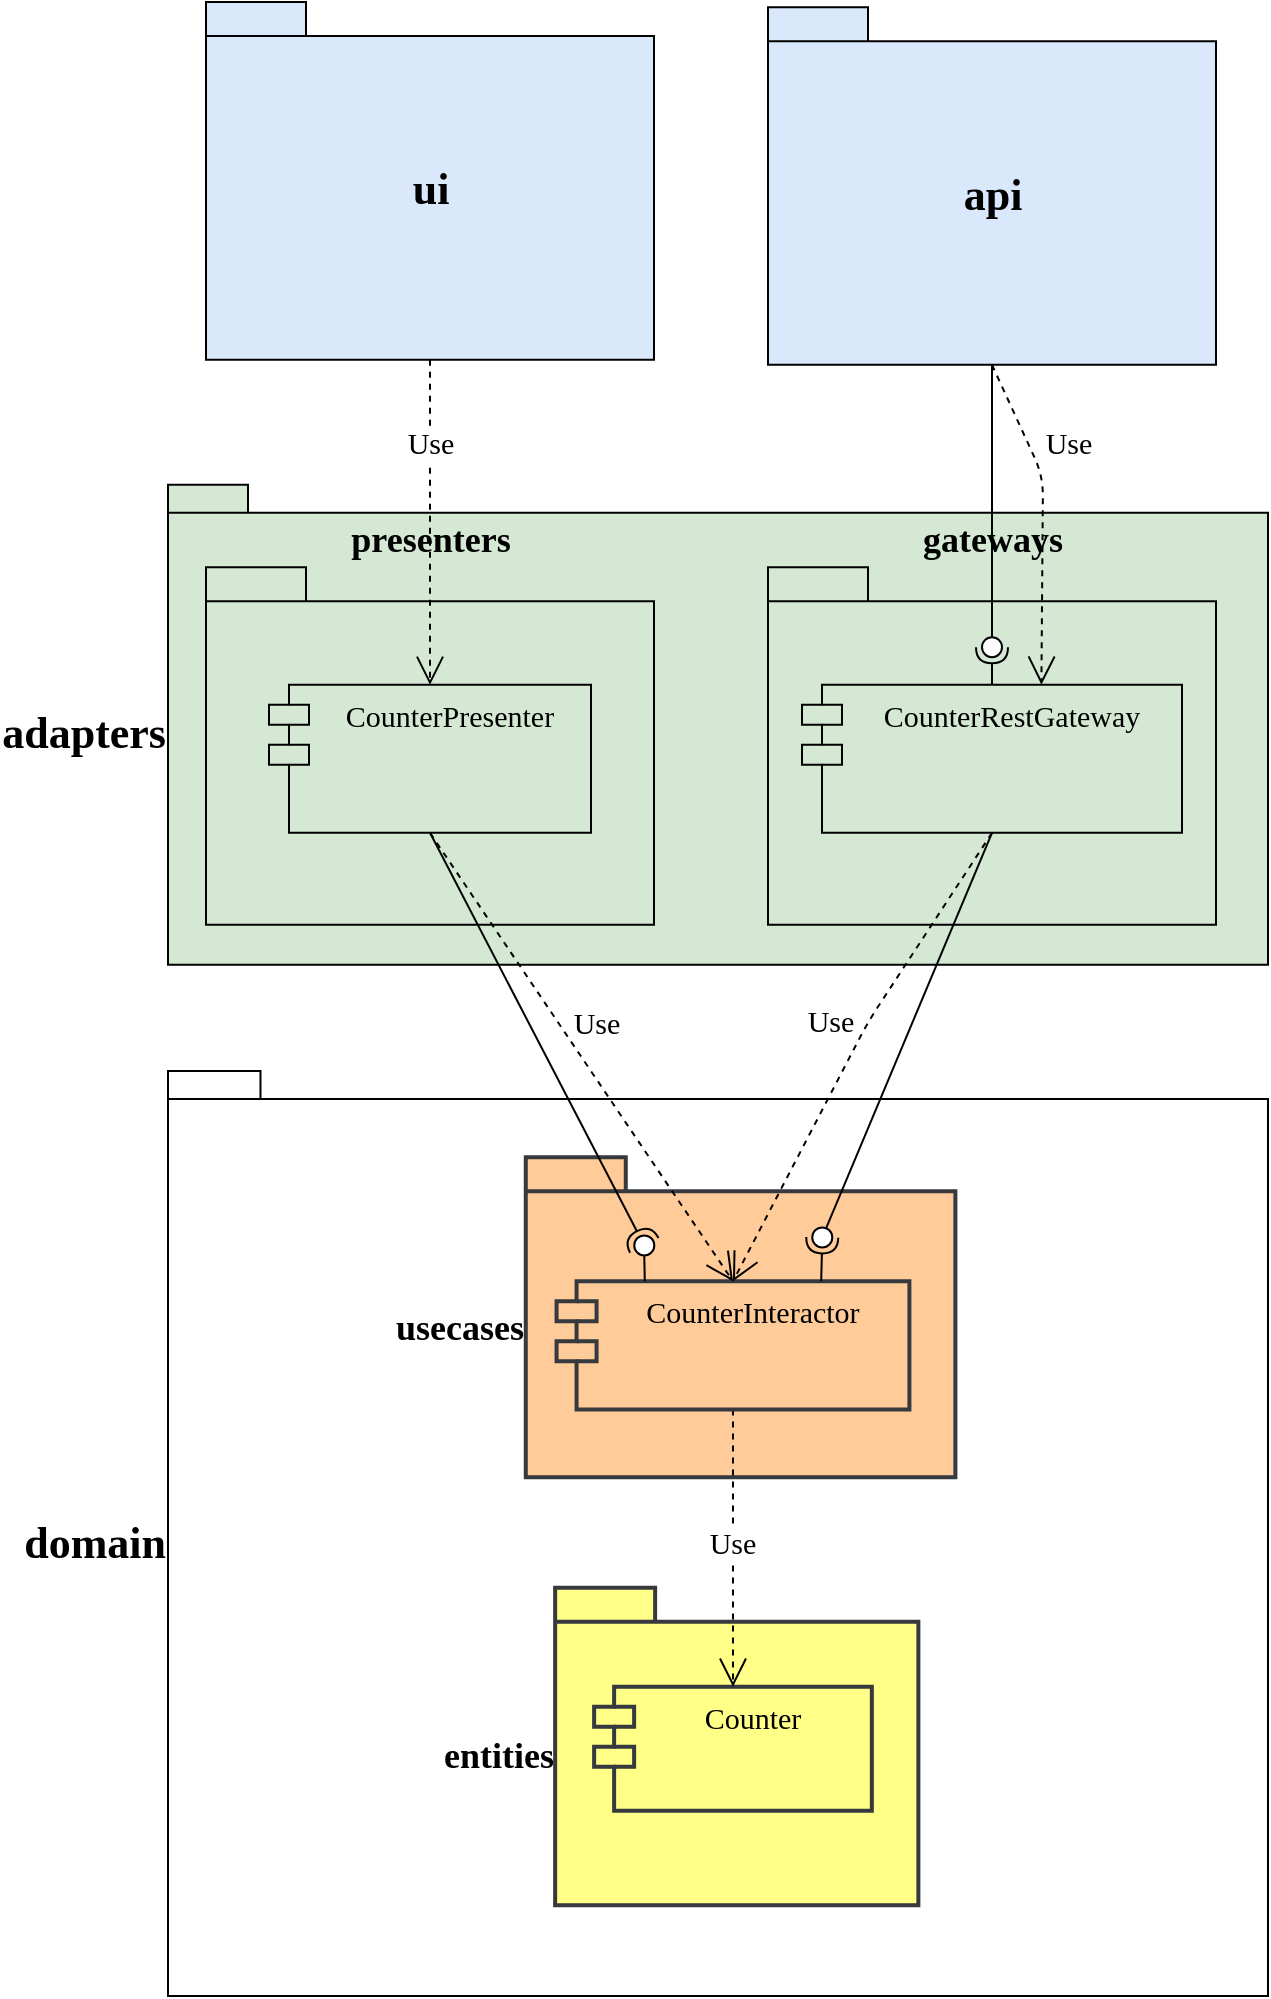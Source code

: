 <mxfile version="12.9.13" type="device"><diagram name="Page-1" id="b5b7bab2-c9e2-2cf4-8b2a-24fd1a2a6d21"><mxGraphModel dx="3709" dy="1265" grid="1" gridSize="10" guides="1" tooltips="1" connect="1" arrows="1" fold="1" page="1" pageScale="1" pageWidth="827" pageHeight="1169" background="#ffffff" math="0" shadow="0"><root><mxCell id="0"/><mxCell id="1" parent="0"/><mxCell id="uqNvV1NqiqEo9hl_J7HC-81" value="" style="group;strokeColor=none;" parent="1" vertex="1" connectable="0"><mxGeometry x="-1540" y="1104.54" width="550" height="462.46" as="geometry"/></mxCell><mxCell id="uqNvV1NqiqEo9hl_J7HC-1" value="&lt;font style=&quot;font-size: 22px&quot;&gt;domain&lt;/font&gt;" style="shape=folder;fontStyle=1;spacingTop=10;tabWidth=40;tabHeight=14;tabPosition=left;html=1;fontSize=15;labelPosition=left;verticalLabelPosition=middle;align=right;verticalAlign=middle;fontFamily=Verdana;" parent="uqNvV1NqiqEo9hl_J7HC-81" vertex="1"><mxGeometry width="550" height="462.46" as="geometry"/></mxCell><mxCell id="uqNvV1NqiqEo9hl_J7HC-6" value="" style="group;fontSize=13;labelPosition=left;verticalLabelPosition=middle;align=right;verticalAlign=middle;fillColor=none;strokeColor=none;strokeWidth=2;" parent="uqNvV1NqiqEo9hl_J7HC-81" vertex="1" connectable="0"><mxGeometry x="139.77" y="246.71" width="285.443" height="182.06" as="geometry"/></mxCell><mxCell id="6e0c8c40b5770093-50" value="&lt;font style=&quot;font-size: 18px&quot;&gt;entities&lt;/font&gt;" style="shape=folder;fontStyle=1;spacingTop=10;tabWidth=50;tabHeight=17;tabPosition=left;html=1;rounded=0;shadow=0;comic=0;labelBackgroundColor=none;strokeWidth=2;fontFamily=Verdana;fontSize=10;align=right;labelPosition=left;verticalLabelPosition=middle;verticalAlign=middle;fillColor=#ffff88;strokeColor=#36393d;" parent="uqNvV1NqiqEo9hl_J7HC-6" vertex="1"><mxGeometry x="53.796" y="11.67" width="181.623" height="158.72" as="geometry"/></mxCell><mxCell id="uqNvV1NqiqEo9hl_J7HC-27" value="Counter" style="shape=module;align=left;spacingLeft=20;align=center;verticalAlign=top;fontFamily=Verdana;fontSize=15;fillColor=#ffff88;strokeColor=#36393d;strokeWidth=2;" parent="uqNvV1NqiqEo9hl_J7HC-6" vertex="1"><mxGeometry x="73.297" y="61.093" width="138.853" height="62.025" as="geometry"/></mxCell><mxCell id="6e0c8c40b5770093-49" value="&lt;font style=&quot;font-size: 18px&quot;&gt;usecases&lt;/font&gt;" style="shape=folder;fontStyle=1;spacingTop=10;tabWidth=50;tabHeight=17;tabPosition=left;html=1;rounded=0;shadow=0;comic=0;labelBackgroundColor=none;strokeWidth=2;fontFamily=Verdana;fontSize=12;align=right;labelPosition=left;verticalLabelPosition=middle;verticalAlign=middle;fillColor=#ffcc99;strokeColor=#36393d;" parent="uqNvV1NqiqEo9hl_J7HC-81" vertex="1"><mxGeometry x="178.885" y="43.124" width="214.811" height="159.996" as="geometry"/></mxCell><mxCell id="uqNvV1NqiqEo9hl_J7HC-5" value="Use" style="endArrow=open;endSize=12;dashed=1;html=1;fontFamily=Verdana;fontSize=15;exitX=0.5;exitY=1;exitDx=0;exitDy=0;entryX=0.5;entryY=0;entryDx=0;entryDy=0;" parent="uqNvV1NqiqEo9hl_J7HC-81" source="uqNvV1NqiqEo9hl_J7HC-32" target="uqNvV1NqiqEo9hl_J7HC-27" edge="1"><mxGeometry x="-0.044" width="160" relative="1" as="geometry"><mxPoint x="220.724" y="147.844" as="sourcePoint"/><mxPoint x="363.735" y="147.407" as="targetPoint"/><mxPoint as="offset"/></mxGeometry></mxCell><mxCell id="uqNvV1NqiqEo9hl_J7HC-32" value="CounterInteractor" style="shape=module;align=left;spacingLeft=20;align=center;verticalAlign=top;fontFamily=Verdana;fontSize=15;fillColor=#ffcc99;strokeColor=#36393d;strokeWidth=2;" parent="uqNvV1NqiqEo9hl_J7HC-81" vertex="1"><mxGeometry x="194.285" y="105.12" width="176.415" height="64.141" as="geometry"/></mxCell><mxCell id="uqNvV1NqiqEo9hl_J7HC-36" value="" style="rounded=0;orthogonalLoop=1;jettySize=auto;html=1;endArrow=halfCircle;endFill=0;entryX=0.5;entryY=0.5;entryDx=0;entryDy=0;endSize=6;strokeWidth=1;fontFamily=Verdana;fontSize=15;exitX=0.75;exitY=0;exitDx=0;exitDy=0;" parent="uqNvV1NqiqEo9hl_J7HC-81" source="uqNvV1NqiqEo9hl_J7HC-32" target="uqNvV1NqiqEo9hl_J7HC-37" edge="1"><mxGeometry relative="1" as="geometry"><mxPoint x="260.7" y="339.598" as="sourcePoint"/></mxGeometry></mxCell><mxCell id="uqNvV1NqiqEo9hl_J7HC-37" value="" style="ellipse;whiteSpace=wrap;html=1;fontFamily=Helvetica;fontSize=12;fontColor=#000000;align=center;strokeColor=#000000;fillColor=#ffffff;points=[];aspect=fixed;resizable=0;" parent="uqNvV1NqiqEo9hl_J7HC-81" vertex="1"><mxGeometry x="322.143" y="78.155" width="10" height="10" as="geometry"/></mxCell><mxCell id="uqNvV1NqiqEo9hl_J7HC-123" value="" style="rounded=0;orthogonalLoop=1;jettySize=auto;html=1;endArrow=none;endFill=0;fontFamily=Verdana;fontSize=12;exitX=0.25;exitY=0;exitDx=0;exitDy=0;" parent="uqNvV1NqiqEo9hl_J7HC-81" source="uqNvV1NqiqEo9hl_J7HC-32" target="uqNvV1NqiqEo9hl_J7HC-125" edge="1"><mxGeometry relative="1" as="geometry"><mxPoint x="235.604" y="105.12" as="sourcePoint"/></mxGeometry></mxCell><mxCell id="uqNvV1NqiqEo9hl_J7HC-125" value="" style="ellipse;whiteSpace=wrap;html=1;fontFamily=Helvetica;fontSize=12;fontColor=#000000;align=center;strokeColor=#000000;fillColor=#ffffff;points=[];aspect=fixed;resizable=0;" parent="uqNvV1NqiqEo9hl_J7HC-81" vertex="1"><mxGeometry x="233.142" y="82.16" width="10" height="10" as="geometry"/></mxCell><mxCell id="uqNvV1NqiqEo9hl_J7HC-12" value="&lt;font style=&quot;font-size: 22px&quot;&gt;adapters&lt;/font&gt;" style="shape=folder;fontStyle=1;spacingTop=10;tabWidth=40;tabHeight=14;tabPosition=left;html=1;fontSize=15;labelPosition=left;verticalLabelPosition=middle;align=right;verticalAlign=middle;fontFamily=Verdana;fillColor=#d5e8d4;strokeColor=#000000;" parent="1" vertex="1"><mxGeometry x="-1540" y="811.41" width="550" height="240" as="geometry"/></mxCell><mxCell id="uqNvV1NqiqEo9hl_J7HC-13" value="&lt;font style=&quot;font-size: 18px&quot;&gt;presenters&lt;/font&gt;" style="shape=folder;fontStyle=1;spacingTop=10;tabWidth=50;tabHeight=17;tabPosition=left;html=1;rounded=0;shadow=0;comic=0;labelBackgroundColor=none;strokeWidth=1;fontFamily=Verdana;fontSize=10;align=center;labelPosition=center;verticalLabelPosition=top;verticalAlign=bottom;fillColor=#d5e8d4;strokeColor=#000000;" parent="1" vertex="1"><mxGeometry x="-1521" y="852.59" width="224" height="178.82" as="geometry"/></mxCell><mxCell id="uqNvV1NqiqEo9hl_J7HC-15" value="" style="group;fillColor=#d5e8d4;strokeColor=none;" parent="1" vertex="1" connectable="0"><mxGeometry x="-1240" y="852.59" width="224" height="178.82" as="geometry"/></mxCell><mxCell id="uqNvV1NqiqEo9hl_J7HC-16" value="&lt;font style=&quot;font-size: 18px&quot;&gt;gateways&lt;/font&gt;" style="shape=folder;fontStyle=1;spacingTop=10;tabWidth=50;tabHeight=17;tabPosition=left;html=1;rounded=0;shadow=0;comic=0;labelBackgroundColor=none;strokeWidth=1;fontFamily=Verdana;fontSize=10;align=center;labelPosition=center;verticalLabelPosition=top;verticalAlign=bottom;fillColor=#d5e8d4;strokeColor=#000000;" parent="uqNvV1NqiqEo9hl_J7HC-15" vertex="1"><mxGeometry width="224.0" height="178.82" as="geometry"/></mxCell><mxCell id="uqNvV1NqiqEo9hl_J7HC-23" value="CounterRestGateway" style="shape=module;align=left;spacingLeft=20;align=center;verticalAlign=top;fontFamily=Verdana;fontSize=15;fillColor=#d5e8d4;strokeColor=#000000;" parent="uqNvV1NqiqEo9hl_J7HC-15" vertex="1"><mxGeometry x="17" y="58.82" width="190" height="74" as="geometry"/></mxCell><mxCell id="uqNvV1NqiqEo9hl_J7HC-72" value="" style="ellipse;whiteSpace=wrap;html=1;fontFamily=Helvetica;fontSize=12;fontColor=#000000;align=center;strokeColor=#000000;fillColor=#ffffff;points=[];aspect=fixed;resizable=0;" parent="uqNvV1NqiqEo9hl_J7HC-15" vertex="1"><mxGeometry x="107" y="35" width="10" height="10" as="geometry"/></mxCell><mxCell id="uqNvV1NqiqEo9hl_J7HC-71" value="" style="rounded=0;orthogonalLoop=1;jettySize=auto;html=1;endArrow=halfCircle;endFill=0;entryX=0.5;entryY=0.5;entryDx=0;entryDy=0;endSize=6;strokeWidth=1;fontFamily=Verdana;fontSize=15;exitX=0.5;exitY=0;exitDx=0;exitDy=0;" parent="uqNvV1NqiqEo9hl_J7HC-15" source="uqNvV1NqiqEo9hl_J7HC-23" target="uqNvV1NqiqEo9hl_J7HC-72" edge="1"><mxGeometry relative="1" as="geometry"><mxPoint x="340" y="-25" as="sourcePoint"/></mxGeometry></mxCell><mxCell id="uqNvV1NqiqEo9hl_J7HC-22" value="CounterPresenter" style="shape=module;align=left;spacingLeft=20;align=center;verticalAlign=top;fontFamily=Verdana;fontSize=15;fillColor=#d5e8d4;strokeColor=#000000;" parent="1" vertex="1"><mxGeometry x="-1489.5" y="911.41" width="161" height="74" as="geometry"/></mxCell><mxCell id="uqNvV1NqiqEo9hl_J7HC-43" value="&lt;font style=&quot;font-size: 22px&quot;&gt;ui&lt;/font&gt;" style="shape=folder;fontStyle=1;spacingTop=10;tabWidth=50;tabHeight=17;tabPosition=left;html=1;rounded=0;shadow=0;comic=0;labelBackgroundColor=none;strokeWidth=1;fontFamily=Verdana;fontSize=18;align=center;labelPosition=center;verticalLabelPosition=middle;verticalAlign=middle;fillColor=#dae8fc;strokeColor=#000000;" parent="1" vertex="1"><mxGeometry x="-1521" y="570" width="224" height="178.82" as="geometry"/></mxCell><mxCell id="uqNvV1NqiqEo9hl_J7HC-68" value="Use" style="endArrow=open;endSize=12;dashed=1;html=1;fontFamily=Verdana;fontSize=15;entryX=0.5;entryY=0;entryDx=0;entryDy=0;exitX=0.5;exitY=1;exitDx=0;exitDy=0;exitPerimeter=0;" parent="1" source="uqNvV1NqiqEo9hl_J7HC-43" target="uqNvV1NqiqEo9hl_J7HC-22" edge="1"><mxGeometry x="-0.493" width="160" relative="1" as="geometry"><mxPoint x="-1370" y="762.59" as="sourcePoint"/><mxPoint x="-1171.215" y="1187.413" as="targetPoint"/><mxPoint as="offset"/></mxGeometry></mxCell><mxCell id="uqNvV1NqiqEo9hl_J7HC-70" value="" style="rounded=0;orthogonalLoop=1;jettySize=auto;html=1;endArrow=none;endFill=0;fontFamily=Verdana;fontSize=15;exitX=0.5;exitY=1;exitDx=0;exitDy=0;exitPerimeter=0;" parent="1" source="uqNvV1NqiqEo9hl_J7HC-117" target="uqNvV1NqiqEo9hl_J7HC-72" edge="1"><mxGeometry relative="1" as="geometry"><mxPoint x="-812.5" y="837" as="sourcePoint"/></mxGeometry></mxCell><mxCell id="uqNvV1NqiqEo9hl_J7HC-35" value="" style="rounded=0;orthogonalLoop=1;jettySize=auto;html=1;endArrow=none;endFill=0;fontFamily=Verdana;fontSize=15;exitX=0.5;exitY=1;exitDx=0;exitDy=0;" parent="1" source="uqNvV1NqiqEo9hl_J7HC-23" target="uqNvV1NqiqEo9hl_J7HC-37" edge="1"><mxGeometry relative="1" as="geometry"><mxPoint x="-1517.75" y="1436.41" as="sourcePoint"/></mxGeometry></mxCell><mxCell id="uqNvV1NqiqEo9hl_J7HC-86" value="Use" style="endArrow=open;endSize=12;dashed=1;html=1;fontFamily=Verdana;fontSize=15;exitX=0.5;exitY=1;exitDx=0;exitDy=0;entryX=0.5;entryY=0;entryDx=0;entryDy=0;" parent="1" source="uqNvV1NqiqEo9hl_J7HC-23" target="uqNvV1NqiqEo9hl_J7HC-32" edge="1"><mxGeometry x="-0.066" y="-17" width="160" relative="1" as="geometry"><mxPoint x="-1073.75" y="988.88" as="sourcePoint"/><mxPoint x="-1173.75" y="1188.88" as="targetPoint"/><Array as="points"><mxPoint x="-1190" y="1080"/></Array><mxPoint as="offset"/></mxGeometry></mxCell><mxCell id="uqNvV1NqiqEo9hl_J7HC-87" value="Use" style="endArrow=open;endSize=12;dashed=1;html=1;fontFamily=Verdana;fontSize=15;exitX=0.5;exitY=1;exitDx=0;exitDy=0;exitPerimeter=0;entryX=0.63;entryY=-0.001;entryDx=0;entryDy=0;entryPerimeter=0;" parent="1" source="uqNvV1NqiqEo9hl_J7HC-117" target="uqNvV1NqiqEo9hl_J7HC-23" edge="1"><mxGeometry x="-0.385" y="18" width="160" relative="1" as="geometry"><mxPoint x="-1128" y="757.82" as="sourcePoint"/><mxPoint x="-1127" y="910" as="targetPoint"/><Array as="points"><mxPoint x="-1102.5" y="807"/></Array><mxPoint as="offset"/></mxGeometry></mxCell><mxCell id="uqNvV1NqiqEo9hl_J7HC-117" value="&lt;font style=&quot;font-size: 22px&quot;&gt;api&lt;/font&gt;" style="shape=folder;fontStyle=1;spacingTop=10;tabWidth=50;tabHeight=17;tabPosition=left;html=1;rounded=0;shadow=0;comic=0;labelBackgroundColor=none;strokeWidth=1;fontFamily=Verdana;fontSize=18;align=center;labelPosition=center;verticalLabelPosition=middle;verticalAlign=middle;fillColor=#dae8fc;strokeColor=#000000;" parent="1" vertex="1"><mxGeometry x="-1240" y="572.59" width="224" height="178.82" as="geometry"/></mxCell><mxCell id="uqNvV1NqiqEo9hl_J7HC-121" value="Use" style="endArrow=open;endSize=12;dashed=1;html=1;fontFamily=Verdana;fontSize=15;exitX=0.5;exitY=1;exitDx=0;exitDy=0;entryX=0.5;entryY=0;entryDx=0;entryDy=0;" parent="1" source="uqNvV1NqiqEo9hl_J7HC-22" target="uqNvV1NqiqEo9hl_J7HC-32" edge="1"><mxGeometry x="-0.079" y="16" width="160" relative="1" as="geometry"><mxPoint x="-1626.66" y="1011.16" as="sourcePoint"/><mxPoint x="-1324.658" y="1183.777" as="targetPoint"/><Array as="points"/><mxPoint as="offset"/></mxGeometry></mxCell><mxCell id="uqNvV1NqiqEo9hl_J7HC-124" value="" style="rounded=0;orthogonalLoop=1;jettySize=auto;html=1;endArrow=halfCircle;endFill=0;entryX=0.5;entryY=0.5;entryDx=0;entryDy=0;endSize=6;strokeWidth=1;fontFamily=Verdana;fontSize=12;exitX=0.5;exitY=1;exitDx=0;exitDy=0;" parent="1" source="uqNvV1NqiqEo9hl_J7HC-22" target="uqNvV1NqiqEo9hl_J7HC-125" edge="1"><mxGeometry relative="1" as="geometry"><mxPoint x="-1450" y="1188" as="sourcePoint"/></mxGeometry></mxCell></root></mxGraphModel></diagram></mxfile>